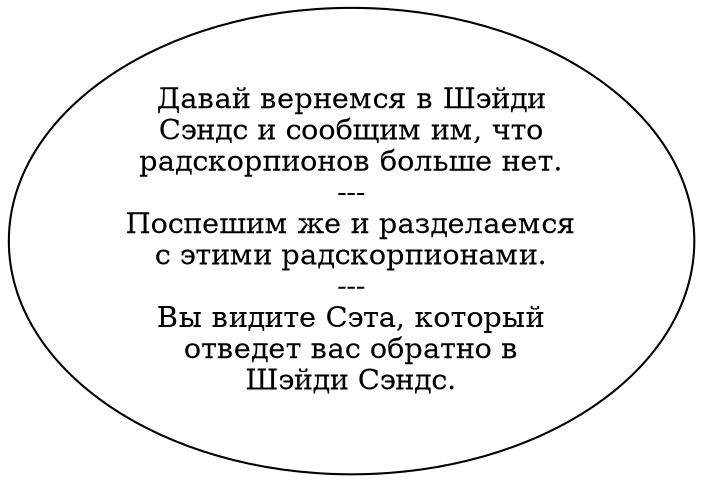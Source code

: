 digraph seth2 {
  "start" [style=filled       fillcolor="#FFFFFF"       color="#000000"]
  "start" [label="Давай вернемся в Шэйди\nСэндс и сообщим им, что\nрадскорпионов больше нет.\n---\nПоспешим же и разделаемся\nс этими радскорпионами.\n---\nВы видите Сэта, который\nотведет вас обратно в\nШэйди Сэндс."]
}